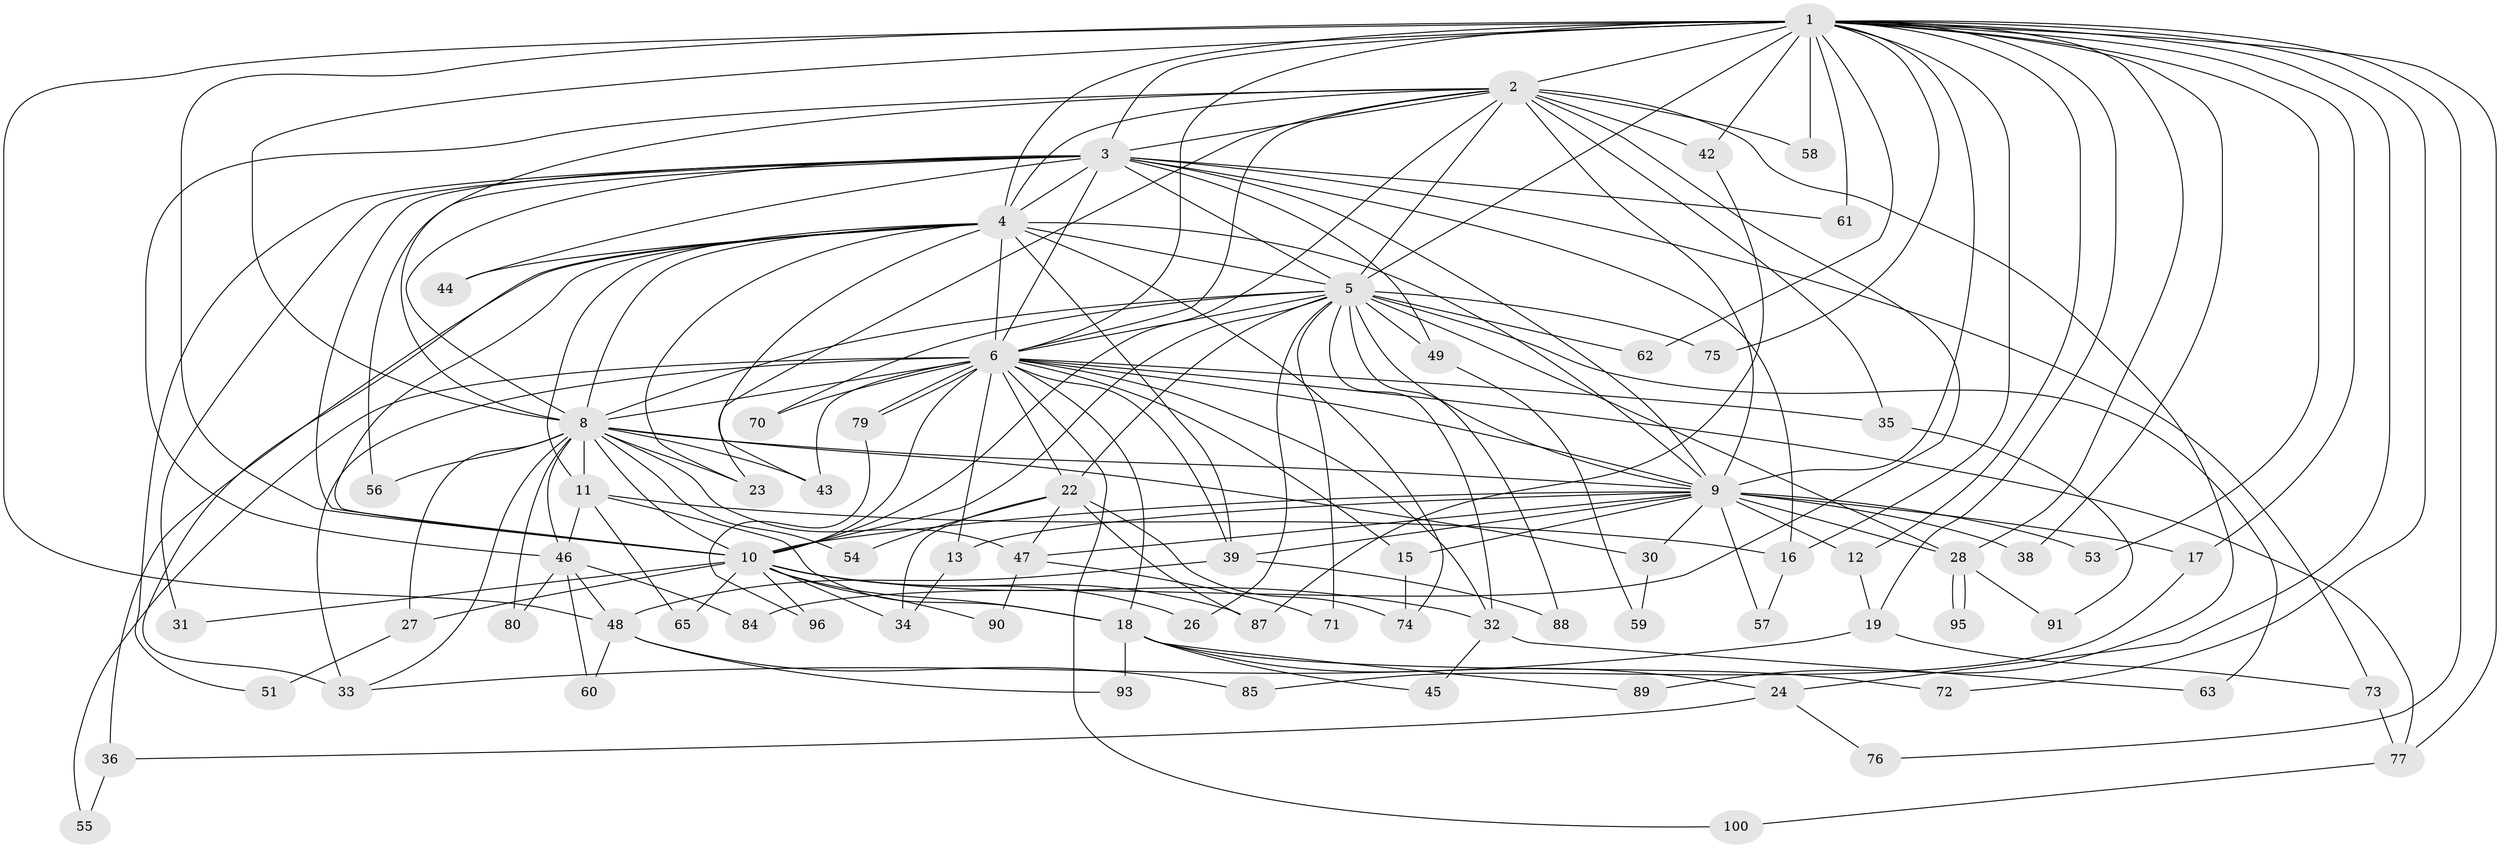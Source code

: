 // original degree distribution, {15: 0.01, 18: 0.03, 20: 0.02, 23: 0.01, 22: 0.03, 6: 0.02, 3: 0.2, 2: 0.53, 4: 0.08, 8: 0.01, 7: 0.02, 5: 0.04}
// Generated by graph-tools (version 1.1) at 2025/11/02/21/25 10:11:08]
// undirected, 74 vertices, 182 edges
graph export_dot {
graph [start="1"]
  node [color=gray90,style=filled];
  1 [super="+7"];
  2 [super="+20"];
  3 [super="+81"];
  4 [super="+14"];
  5 [super="+40"];
  6 [super="+29"];
  8 [super="+21"];
  9 [super="+50"];
  10 [super="+69"];
  11 [super="+41"];
  12;
  13 [super="+67"];
  15;
  16;
  17;
  18 [super="+25"];
  19 [super="+92"];
  22 [super="+78"];
  23 [super="+52"];
  24;
  26;
  27;
  28 [super="+37"];
  30;
  31;
  32 [super="+94"];
  33 [super="+83"];
  34;
  35;
  36;
  38;
  39 [super="+99"];
  42 [super="+64"];
  43 [super="+97"];
  44;
  45;
  46 [super="+66"];
  47 [super="+68"];
  48 [super="+82"];
  49;
  51;
  53;
  54;
  55;
  56;
  57;
  58;
  59;
  60;
  61;
  62;
  63;
  65;
  70;
  71;
  72;
  73;
  74;
  75;
  76;
  77 [super="+86"];
  79;
  80;
  84;
  85;
  87 [super="+98"];
  88;
  89;
  90;
  91;
  93;
  95;
  96;
  100;
  1 -- 2 [weight=2];
  1 -- 3 [weight=2];
  1 -- 4 [weight=3];
  1 -- 5 [weight=2];
  1 -- 6 [weight=2];
  1 -- 8 [weight=2];
  1 -- 9 [weight=3];
  1 -- 10 [weight=2];
  1 -- 12;
  1 -- 28;
  1 -- 53;
  1 -- 61;
  1 -- 62;
  1 -- 72;
  1 -- 75;
  1 -- 76;
  1 -- 16;
  1 -- 17;
  1 -- 19;
  1 -- 24;
  1 -- 38;
  1 -- 42;
  1 -- 48;
  1 -- 58;
  1 -- 77;
  2 -- 3;
  2 -- 4;
  2 -- 5 [weight=2];
  2 -- 6;
  2 -- 8 [weight=2];
  2 -- 9 [weight=2];
  2 -- 10;
  2 -- 23;
  2 -- 35;
  2 -- 42 [weight=2];
  2 -- 46;
  2 -- 58;
  2 -- 89;
  2 -- 84;
  3 -- 4;
  3 -- 5;
  3 -- 6 [weight=2];
  3 -- 8;
  3 -- 9;
  3 -- 10;
  3 -- 16;
  3 -- 31;
  3 -- 44;
  3 -- 49;
  3 -- 51;
  3 -- 56;
  3 -- 61;
  3 -- 73;
  4 -- 5;
  4 -- 6;
  4 -- 8;
  4 -- 9;
  4 -- 10;
  4 -- 11;
  4 -- 33;
  4 -- 36;
  4 -- 39;
  4 -- 44;
  4 -- 74;
  4 -- 43;
  4 -- 23;
  5 -- 6;
  5 -- 8;
  5 -- 9;
  5 -- 10;
  5 -- 22;
  5 -- 26;
  5 -- 28;
  5 -- 32;
  5 -- 49;
  5 -- 62;
  5 -- 63;
  5 -- 71;
  5 -- 75;
  5 -- 88;
  5 -- 70;
  6 -- 8 [weight=2];
  6 -- 9;
  6 -- 10;
  6 -- 13;
  6 -- 15;
  6 -- 18;
  6 -- 22;
  6 -- 32;
  6 -- 35;
  6 -- 43;
  6 -- 77;
  6 -- 79;
  6 -- 79;
  6 -- 100;
  6 -- 39;
  6 -- 33;
  6 -- 55;
  6 -- 70;
  8 -- 9;
  8 -- 10 [weight=2];
  8 -- 11;
  8 -- 27;
  8 -- 30;
  8 -- 33;
  8 -- 43;
  8 -- 47;
  8 -- 54;
  8 -- 56;
  8 -- 80;
  8 -- 23;
  8 -- 46;
  9 -- 10;
  9 -- 12;
  9 -- 13;
  9 -- 15;
  9 -- 17;
  9 -- 30;
  9 -- 38;
  9 -- 39;
  9 -- 47;
  9 -- 53;
  9 -- 57;
  9 -- 28;
  10 -- 18;
  10 -- 26;
  10 -- 27;
  10 -- 31;
  10 -- 34;
  10 -- 65;
  10 -- 87;
  10 -- 90;
  10 -- 96;
  10 -- 32;
  11 -- 46;
  11 -- 65;
  11 -- 16;
  11 -- 18;
  12 -- 19;
  13 -- 34;
  15 -- 74;
  16 -- 57;
  17 -- 85;
  18 -- 24;
  18 -- 45;
  18 -- 72;
  18 -- 89;
  18 -- 93;
  19 -- 73;
  19 -- 33;
  22 -- 34;
  22 -- 54;
  22 -- 87;
  22 -- 47;
  22 -- 74;
  24 -- 36;
  24 -- 76;
  27 -- 51;
  28 -- 95;
  28 -- 95;
  28 -- 91;
  30 -- 59;
  32 -- 45;
  32 -- 63;
  35 -- 91;
  36 -- 55;
  39 -- 88;
  39 -- 48;
  42 -- 87;
  46 -- 48;
  46 -- 60;
  46 -- 80;
  46 -- 84;
  47 -- 90;
  47 -- 71;
  48 -- 60;
  48 -- 85;
  48 -- 93;
  49 -- 59;
  73 -- 77;
  77 -- 100;
  79 -- 96;
}

